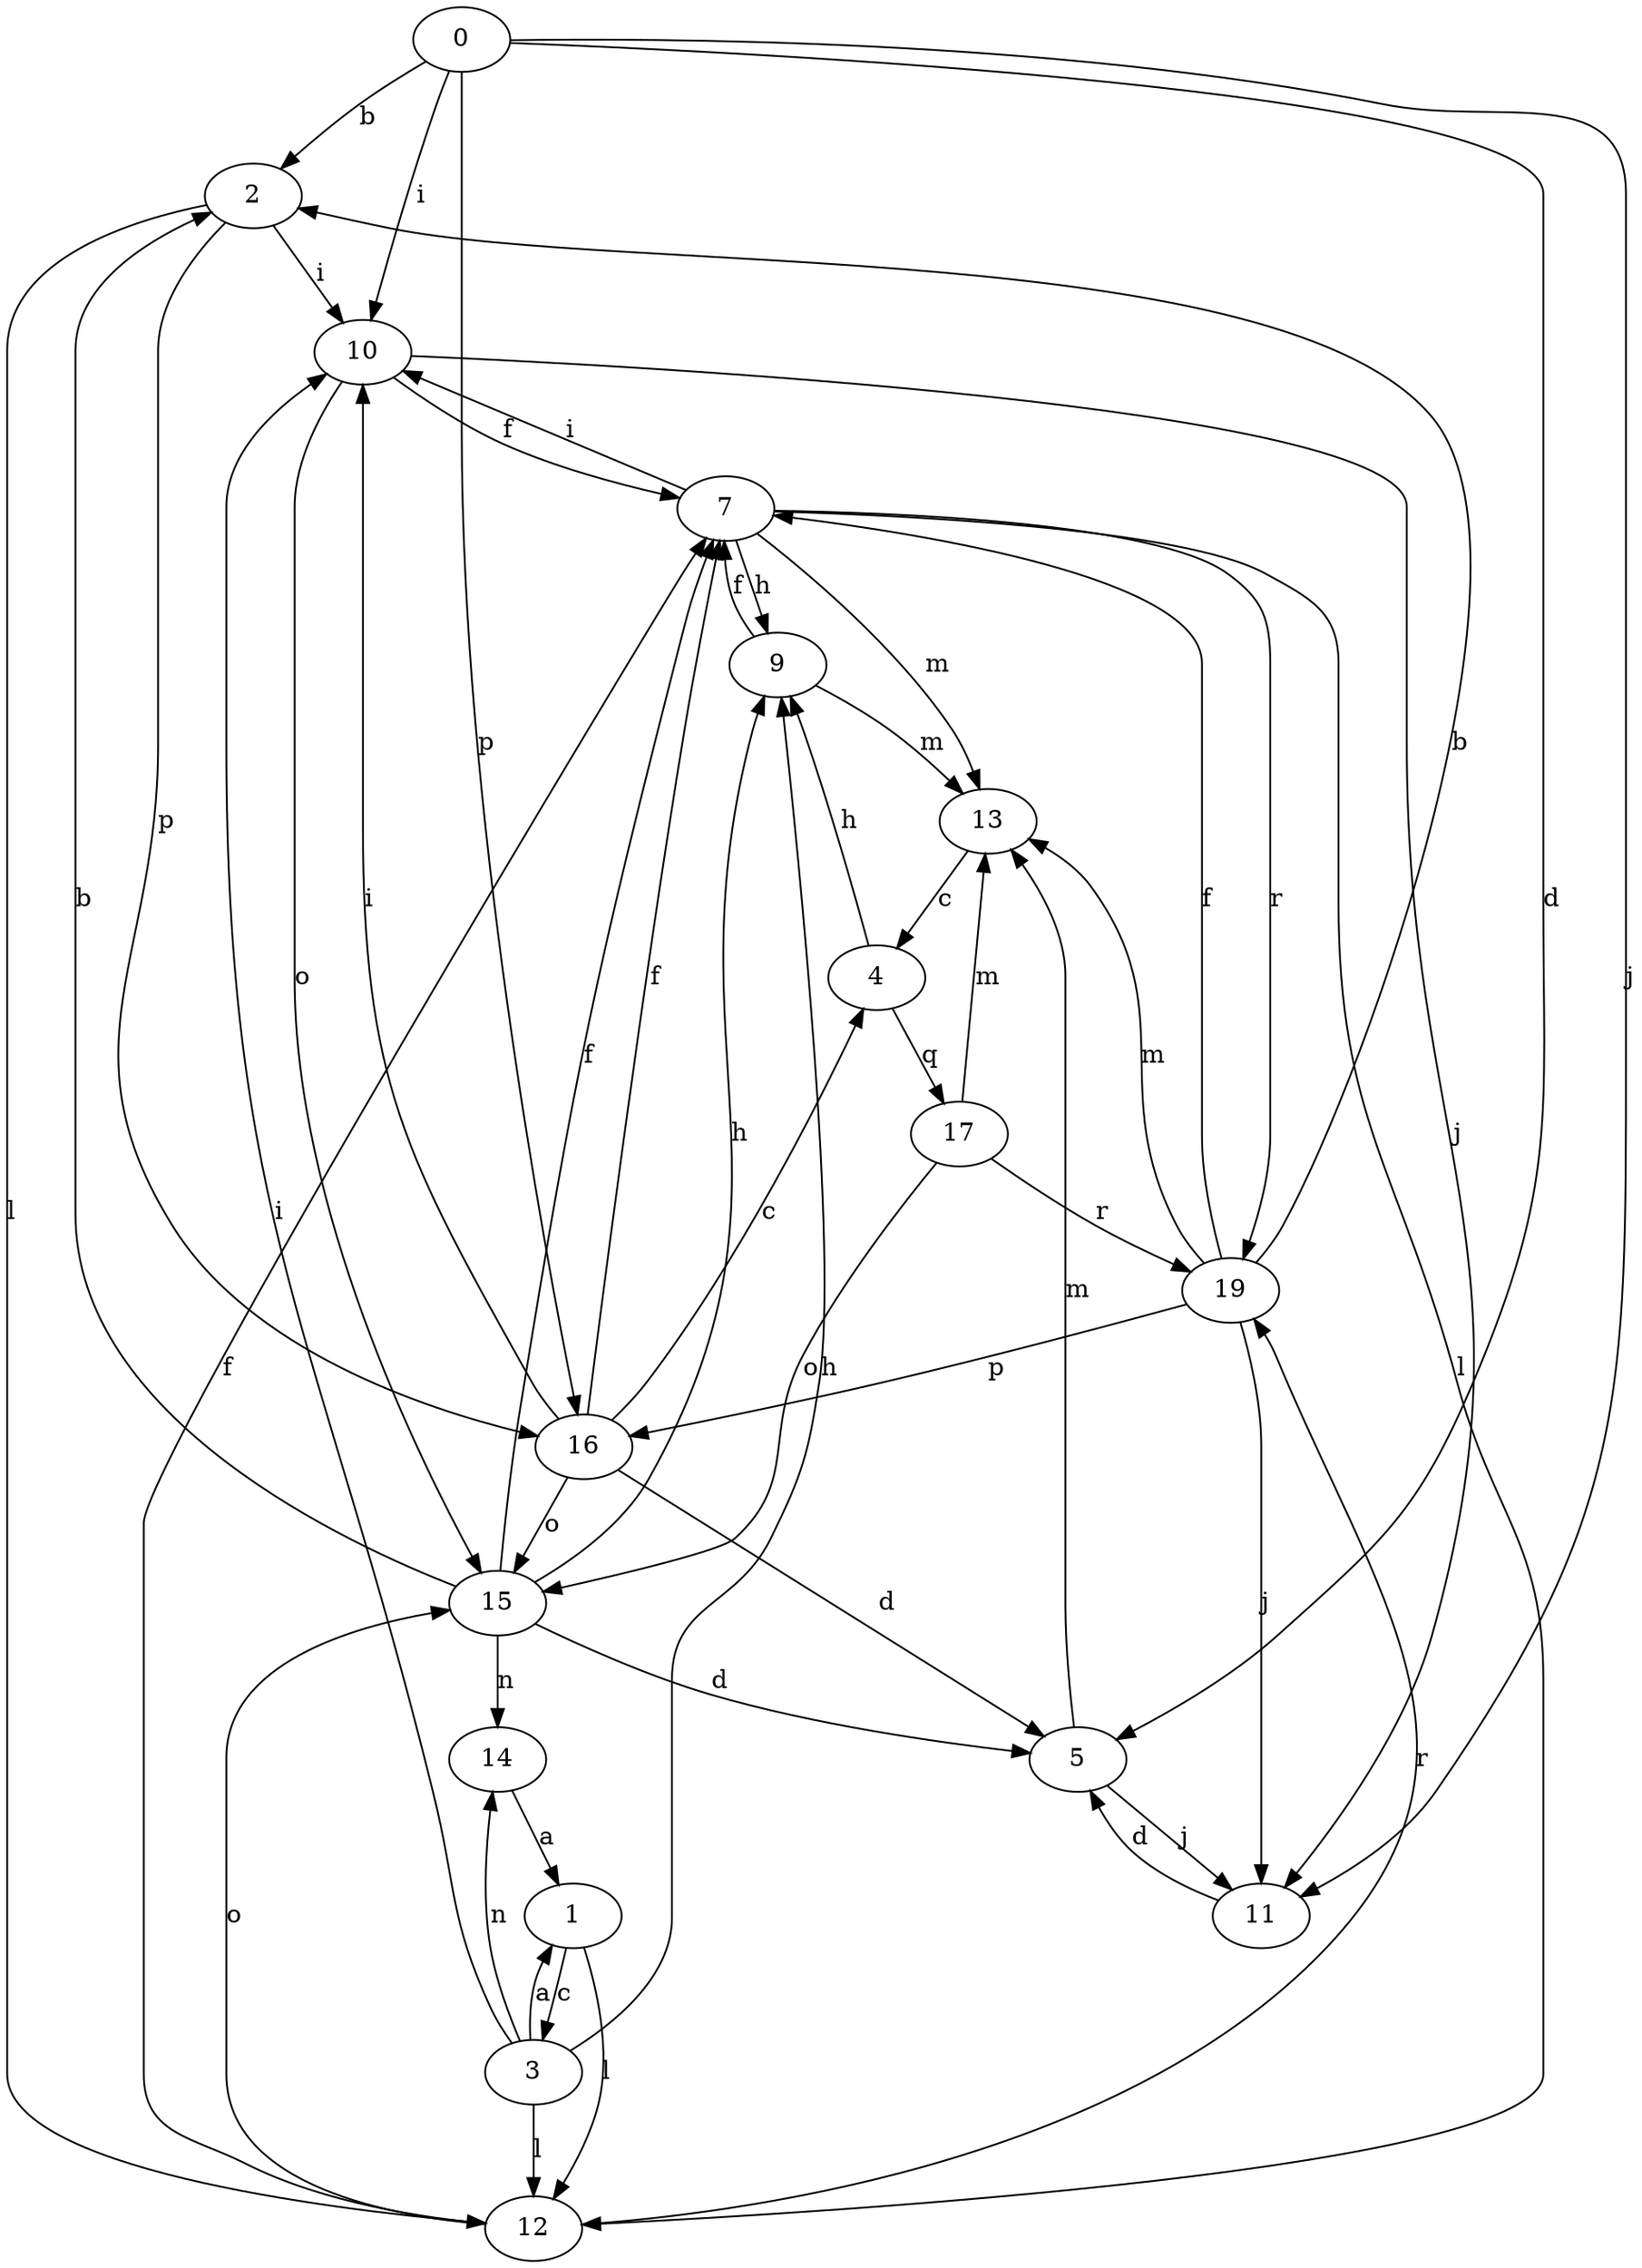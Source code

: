 strict digraph  {
0;
1;
2;
3;
4;
5;
7;
9;
10;
11;
12;
13;
14;
15;
16;
17;
19;
0 -> 2  [label=b];
0 -> 5  [label=d];
0 -> 10  [label=i];
0 -> 11  [label=j];
0 -> 16  [label=p];
1 -> 3  [label=c];
1 -> 12  [label=l];
2 -> 10  [label=i];
2 -> 12  [label=l];
2 -> 16  [label=p];
3 -> 1  [label=a];
3 -> 9  [label=h];
3 -> 10  [label=i];
3 -> 12  [label=l];
3 -> 14  [label=n];
4 -> 9  [label=h];
4 -> 17  [label=q];
5 -> 11  [label=j];
5 -> 13  [label=m];
7 -> 9  [label=h];
7 -> 10  [label=i];
7 -> 12  [label=l];
7 -> 13  [label=m];
7 -> 19  [label=r];
9 -> 7  [label=f];
9 -> 13  [label=m];
10 -> 7  [label=f];
10 -> 11  [label=j];
10 -> 15  [label=o];
11 -> 5  [label=d];
12 -> 7  [label=f];
12 -> 15  [label=o];
12 -> 19  [label=r];
13 -> 4  [label=c];
14 -> 1  [label=a];
15 -> 2  [label=b];
15 -> 5  [label=d];
15 -> 7  [label=f];
15 -> 9  [label=h];
15 -> 14  [label=n];
16 -> 4  [label=c];
16 -> 5  [label=d];
16 -> 7  [label=f];
16 -> 10  [label=i];
16 -> 15  [label=o];
17 -> 13  [label=m];
17 -> 15  [label=o];
17 -> 19  [label=r];
19 -> 2  [label=b];
19 -> 7  [label=f];
19 -> 11  [label=j];
19 -> 13  [label=m];
19 -> 16  [label=p];
}
